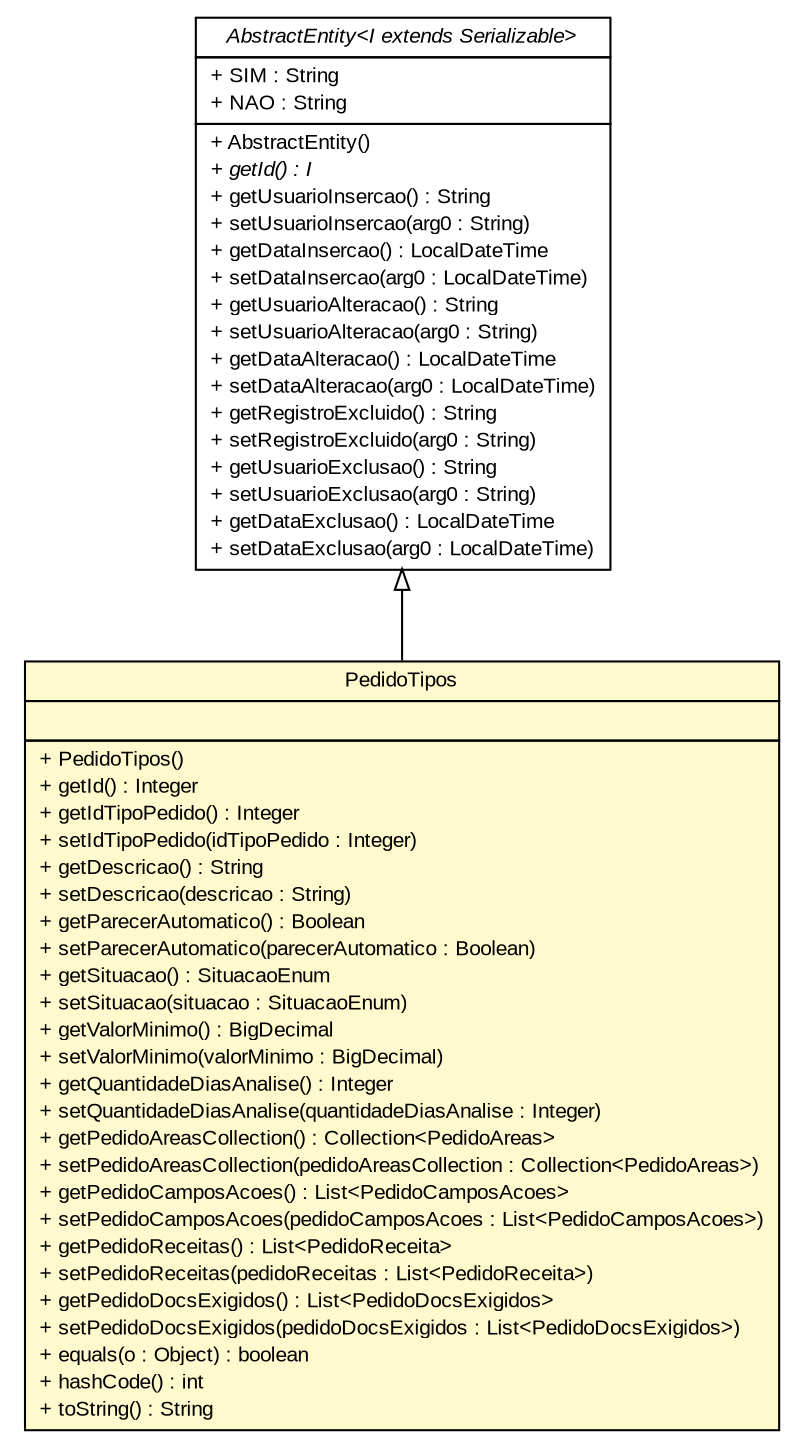 #!/usr/local/bin/dot
#
# Class diagram 
# Generated by UMLGraph version R5_6 (http://www.umlgraph.org/)
#

digraph G {
	edge [fontname="arial",fontsize=10,labelfontname="arial",labelfontsize=10];
	node [fontname="arial",fontsize=10,shape=plaintext];
	nodesep=0.25;
	ranksep=0.5;
	// br.gov.to.sefaz.arr.persistence.entity.PedidoTipos
	c96357 [label=<<table title="br.gov.to.sefaz.arr.persistence.entity.PedidoTipos" border="0" cellborder="1" cellspacing="0" cellpadding="2" port="p" bgcolor="lemonChiffon" href="./PedidoTipos.html">
		<tr><td><table border="0" cellspacing="0" cellpadding="1">
<tr><td align="center" balign="center"> PedidoTipos </td></tr>
		</table></td></tr>
		<tr><td><table border="0" cellspacing="0" cellpadding="1">
<tr><td align="left" balign="left">  </td></tr>
		</table></td></tr>
		<tr><td><table border="0" cellspacing="0" cellpadding="1">
<tr><td align="left" balign="left"> + PedidoTipos() </td></tr>
<tr><td align="left" balign="left"> + getId() : Integer </td></tr>
<tr><td align="left" balign="left"> + getIdTipoPedido() : Integer </td></tr>
<tr><td align="left" balign="left"> + setIdTipoPedido(idTipoPedido : Integer) </td></tr>
<tr><td align="left" balign="left"> + getDescricao() : String </td></tr>
<tr><td align="left" balign="left"> + setDescricao(descricao : String) </td></tr>
<tr><td align="left" balign="left"> + getParecerAutomatico() : Boolean </td></tr>
<tr><td align="left" balign="left"> + setParecerAutomatico(parecerAutomatico : Boolean) </td></tr>
<tr><td align="left" balign="left"> + getSituacao() : SituacaoEnum </td></tr>
<tr><td align="left" balign="left"> + setSituacao(situacao : SituacaoEnum) </td></tr>
<tr><td align="left" balign="left"> + getValorMinimo() : BigDecimal </td></tr>
<tr><td align="left" balign="left"> + setValorMinimo(valorMinimo : BigDecimal) </td></tr>
<tr><td align="left" balign="left"> + getQuantidadeDiasAnalise() : Integer </td></tr>
<tr><td align="left" balign="left"> + setQuantidadeDiasAnalise(quantidadeDiasAnalise : Integer) </td></tr>
<tr><td align="left" balign="left"> + getPedidoAreasCollection() : Collection&lt;PedidoAreas&gt; </td></tr>
<tr><td align="left" balign="left"> + setPedidoAreasCollection(pedidoAreasCollection : Collection&lt;PedidoAreas&gt;) </td></tr>
<tr><td align="left" balign="left"> + getPedidoCamposAcoes() : List&lt;PedidoCamposAcoes&gt; </td></tr>
<tr><td align="left" balign="left"> + setPedidoCamposAcoes(pedidoCamposAcoes : List&lt;PedidoCamposAcoes&gt;) </td></tr>
<tr><td align="left" balign="left"> + getPedidoReceitas() : List&lt;PedidoReceita&gt; </td></tr>
<tr><td align="left" balign="left"> + setPedidoReceitas(pedidoReceitas : List&lt;PedidoReceita&gt;) </td></tr>
<tr><td align="left" balign="left"> + getPedidoDocsExigidos() : List&lt;PedidoDocsExigidos&gt; </td></tr>
<tr><td align="left" balign="left"> + setPedidoDocsExigidos(pedidoDocsExigidos : List&lt;PedidoDocsExigidos&gt;) </td></tr>
<tr><td align="left" balign="left"> + equals(o : Object) : boolean </td></tr>
<tr><td align="left" balign="left"> + hashCode() : int </td></tr>
<tr><td align="left" balign="left"> + toString() : String </td></tr>
		</table></td></tr>
		</table>>, URL="./PedidoTipos.html", fontname="arial", fontcolor="black", fontsize=10.0];
	//br.gov.to.sefaz.arr.persistence.entity.PedidoTipos extends br.gov.to.sefaz.persistence.entity.AbstractEntity<java.lang.Integer>
	c96569:p -> c96357:p [dir=back,arrowtail=empty];
	// br.gov.to.sefaz.persistence.entity.AbstractEntity<I extends java.io.Serializable>
	c96569 [label=<<table title="br.gov.to.sefaz.persistence.entity.AbstractEntity" border="0" cellborder="1" cellspacing="0" cellpadding="2" port="p" href="http://java.sun.com/j2se/1.4.2/docs/api/br/gov/to/sefaz/persistence/entity/AbstractEntity.html">
		<tr><td><table border="0" cellspacing="0" cellpadding="1">
<tr><td align="center" balign="center"><font face="arial italic"> AbstractEntity&lt;I extends Serializable&gt; </font></td></tr>
		</table></td></tr>
		<tr><td><table border="0" cellspacing="0" cellpadding="1">
<tr><td align="left" balign="left"> + SIM : String </td></tr>
<tr><td align="left" balign="left"> + NAO : String </td></tr>
		</table></td></tr>
		<tr><td><table border="0" cellspacing="0" cellpadding="1">
<tr><td align="left" balign="left"> + AbstractEntity() </td></tr>
<tr><td align="left" balign="left"><font face="arial italic" point-size="10.0"> + getId() : I </font></td></tr>
<tr><td align="left" balign="left"> + getUsuarioInsercao() : String </td></tr>
<tr><td align="left" balign="left"> + setUsuarioInsercao(arg0 : String) </td></tr>
<tr><td align="left" balign="left"> + getDataInsercao() : LocalDateTime </td></tr>
<tr><td align="left" balign="left"> + setDataInsercao(arg0 : LocalDateTime) </td></tr>
<tr><td align="left" balign="left"> + getUsuarioAlteracao() : String </td></tr>
<tr><td align="left" balign="left"> + setUsuarioAlteracao(arg0 : String) </td></tr>
<tr><td align="left" balign="left"> + getDataAlteracao() : LocalDateTime </td></tr>
<tr><td align="left" balign="left"> + setDataAlteracao(arg0 : LocalDateTime) </td></tr>
<tr><td align="left" balign="left"> + getRegistroExcluido() : String </td></tr>
<tr><td align="left" balign="left"> + setRegistroExcluido(arg0 : String) </td></tr>
<tr><td align="left" balign="left"> + getUsuarioExclusao() : String </td></tr>
<tr><td align="left" balign="left"> + setUsuarioExclusao(arg0 : String) </td></tr>
<tr><td align="left" balign="left"> + getDataExclusao() : LocalDateTime </td></tr>
<tr><td align="left" balign="left"> + setDataExclusao(arg0 : LocalDateTime) </td></tr>
		</table></td></tr>
		</table>>, URL="http://java.sun.com/j2se/1.4.2/docs/api/br/gov/to/sefaz/persistence/entity/AbstractEntity.html", fontname="arial", fontcolor="black", fontsize=10.0];
}

